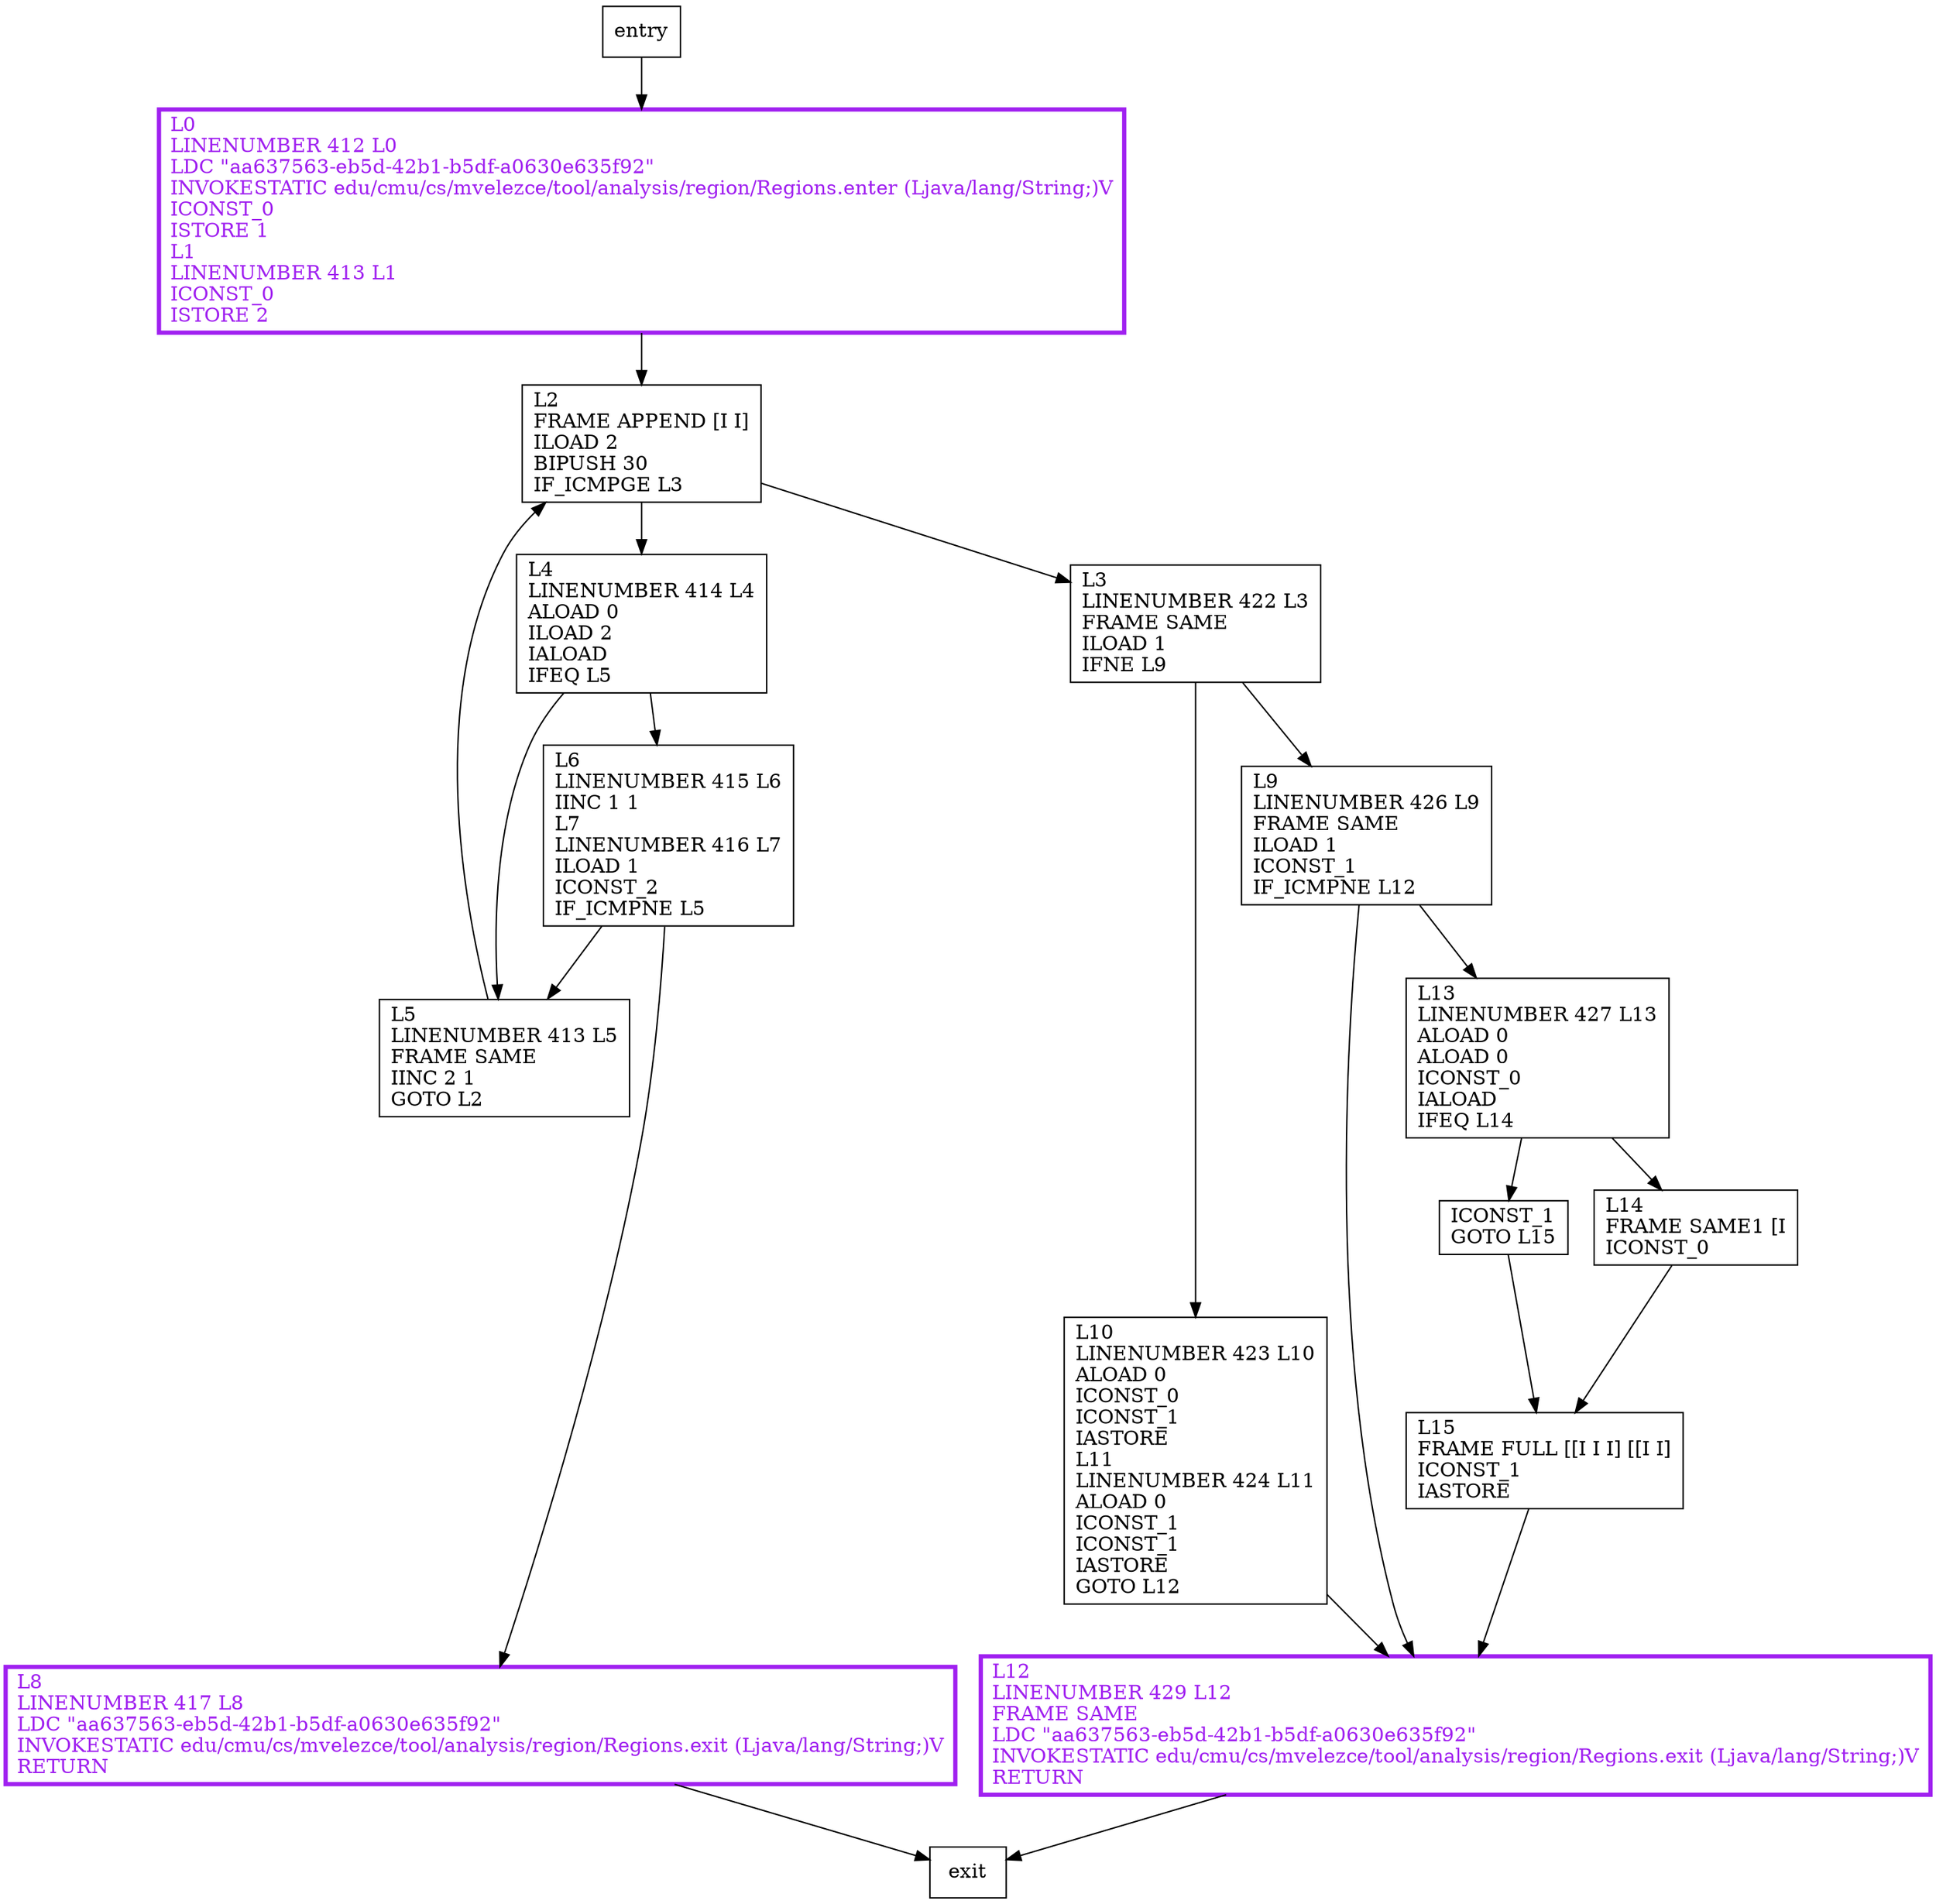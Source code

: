 digraph patchDistanceCodesForBuggyDecoders {
node [shape=record];
1811942924 [label="L8\lLINENUMBER 417 L8\lLDC \"aa637563-eb5d-42b1-b5df-a0630e635f92\"\lINVOKESTATIC edu/cmu/cs/mvelezce/tool/analysis/region/Regions.exit (Ljava/lang/String;)V\lRETURN\l"];
828610686 [label="L6\lLINENUMBER 415 L6\lIINC 1 1\lL7\lLINENUMBER 416 L7\lILOAD 1\lICONST_2\lIF_ICMPNE L5\l"];
99132505 [label="L12\lLINENUMBER 429 L12\lFRAME SAME\lLDC \"aa637563-eb5d-42b1-b5df-a0630e635f92\"\lINVOKESTATIC edu/cmu/cs/mvelezce/tool/analysis/region/Regions.exit (Ljava/lang/String;)V\lRETURN\l"];
10405169 [label="ICONST_1\lGOTO L15\l"];
1075082007 [label="L15\lFRAME FULL [[I I I] [[I I]\lICONST_1\lIASTORE\l"];
374646930 [label="L4\lLINENUMBER 414 L4\lALOAD 0\lILOAD 2\lIALOAD\lIFEQ L5\l"];
628610760 [label="L5\lLINENUMBER 413 L5\lFRAME SAME\lIINC 2 1\lGOTO L2\l"];
584501954 [label="L0\lLINENUMBER 412 L0\lLDC \"aa637563-eb5d-42b1-b5df-a0630e635f92\"\lINVOKESTATIC edu/cmu/cs/mvelezce/tool/analysis/region/Regions.enter (Ljava/lang/String;)V\lICONST_0\lISTORE 1\lL1\lLINENUMBER 413 L1\lICONST_0\lISTORE 2\l"];
1769252629 [label="L10\lLINENUMBER 423 L10\lALOAD 0\lICONST_0\lICONST_1\lIASTORE\lL11\lLINENUMBER 424 L11\lALOAD 0\lICONST_1\lICONST_1\lIASTORE\lGOTO L12\l"];
1137989065 [label="L13\lLINENUMBER 427 L13\lALOAD 0\lALOAD 0\lICONST_0\lIALOAD\lIFEQ L14\l"];
1285463992 [label="L14\lFRAME SAME1 [I\lICONST_0\l"];
1596144422 [label="L2\lFRAME APPEND [I I]\lILOAD 2\lBIPUSH 30\lIF_ICMPGE L3\l"];
1157199772 [label="L9\lLINENUMBER 426 L9\lFRAME SAME\lILOAD 1\lICONST_1\lIF_ICMPNE L12\l"];
818785904 [label="L3\lLINENUMBER 422 L3\lFRAME SAME\lILOAD 1\lIFNE L9\l"];
entry;
exit;
1811942924 -> exit;
828610686 -> 1811942924;
828610686 -> 628610760;
99132505 -> exit;
10405169 -> 1075082007;
1075082007 -> 99132505;
374646930 -> 828610686;
374646930 -> 628610760;
628610760 -> 1596144422;
584501954 -> 1596144422;
1769252629 -> 99132505;
entry -> 584501954;
1137989065 -> 10405169;
1137989065 -> 1285463992;
1285463992 -> 1075082007;
1596144422 -> 374646930;
1596144422 -> 818785904;
1157199772 -> 99132505;
1157199772 -> 1137989065;
818785904 -> 1157199772;
818785904 -> 1769252629;
1811942924[fontcolor="purple", penwidth=3, color="purple"];
99132505[fontcolor="purple", penwidth=3, color="purple"];
584501954[fontcolor="purple", penwidth=3, color="purple"];
}
